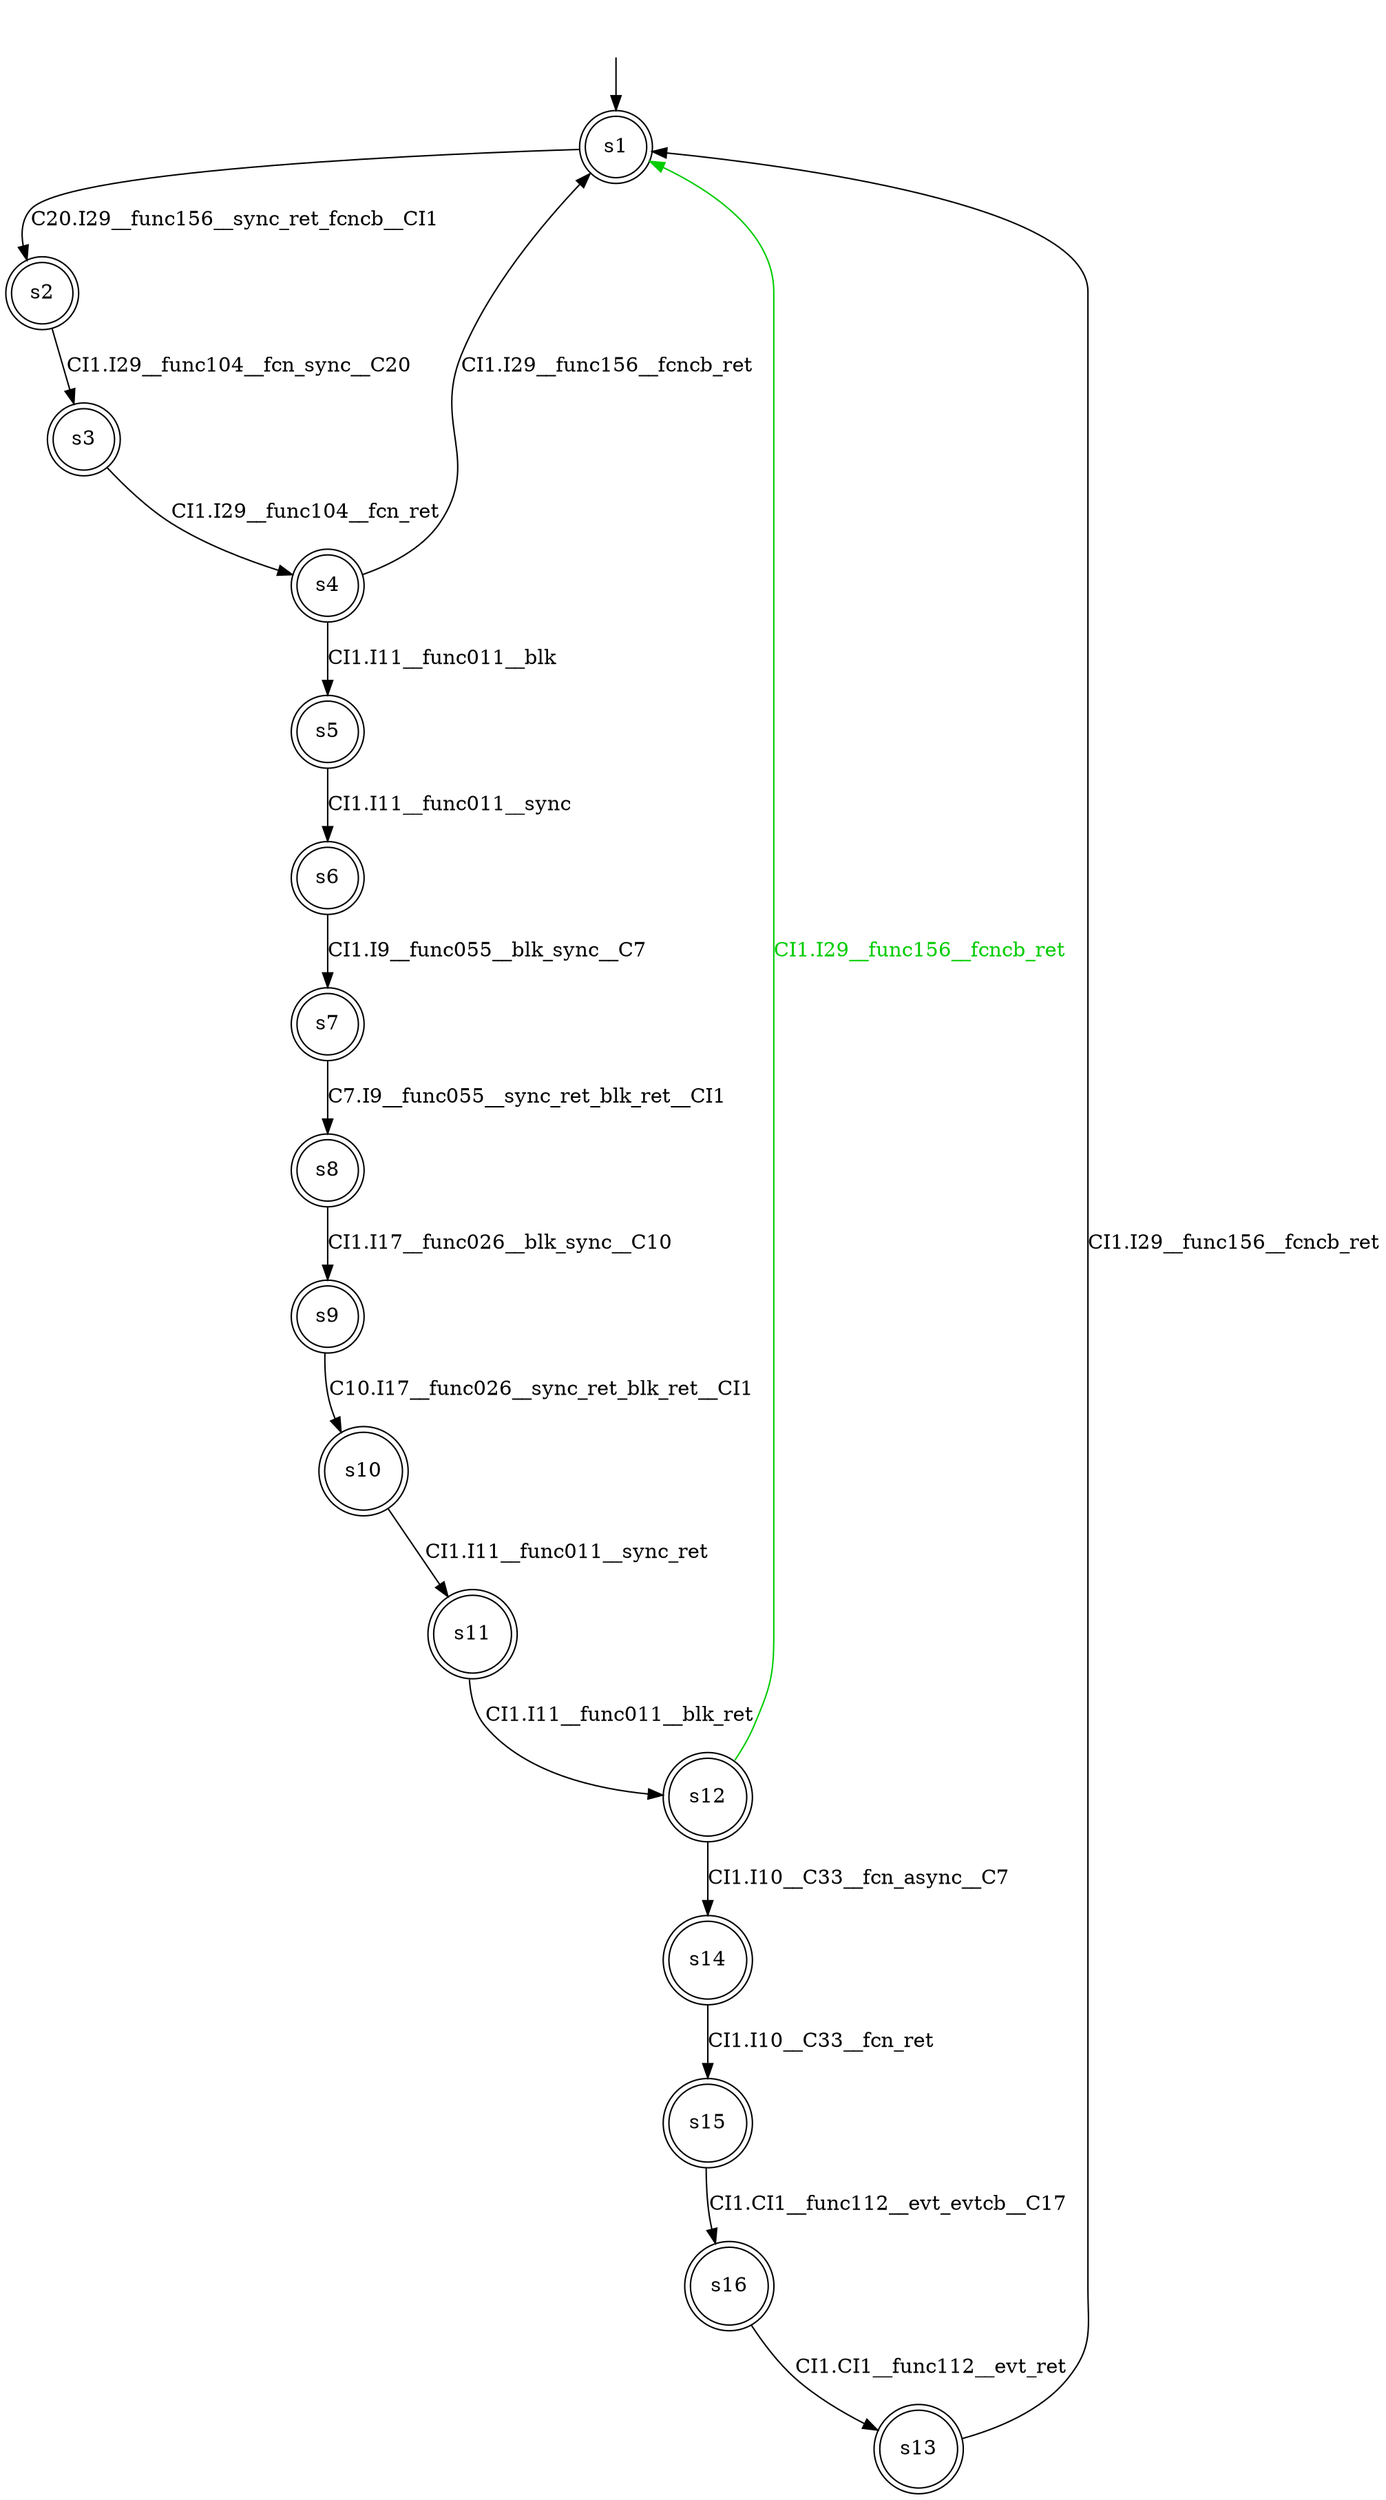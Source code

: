 digraph diffautomaton {
	1 [label=<s1> shape="doublecircle"];
	2 [label=<s2> shape="doublecircle"];
	3 [label=<s3> shape="doublecircle"];
	4 [label=<s4> shape="doublecircle"];
	5 [label=<s5> shape="doublecircle"];
	6 [label=<s6> shape="doublecircle"];
	7 [label=<s7> shape="doublecircle"];
	8 [label=<s8> shape="doublecircle"];
	9 [label=<s9> shape="doublecircle"];
	10 [label=<s10> shape="doublecircle"];
	11 [label=<s11> shape="doublecircle"];
	12 [label=<s12> shape="doublecircle"];
	13 [label=<s13> shape="doublecircle"];
	14 [label=<s14> shape="doublecircle"];
	15 [label=<s15> shape="doublecircle"];
	16 [label=<s16> shape="doublecircle"];
	__init1 [label=<> shape="none"];
	__init1 -> 1;
	1 -> 2 [label=<<font color="#000000">C20.I29__func156__sync_ret_fcncb__CI1</font>> id="1-0-2"];
	2 -> 3 [label=<<font color="#000000">CI1.I29__func104__fcn_sync__C20</font>> id="2-0-3"];
	3 -> 4 [label=<<font color="#000000">CI1.I29__func104__fcn_ret</font>> id="3-0-4"];
	4 -> 5 [label=<<font color="#000000">CI1.I11__func011__blk</font>> id="4-0-5"];
	4 -> 1 [label=<<font color="#000000">CI1.I29__func156__fcncb_ret</font>> id="4-1-1"];
	5 -> 6 [label=<<font color="#000000">CI1.I11__func011__sync</font>> id="5-0-6"];
	6 -> 7 [label=<<font color="#000000">CI1.I9__func055__blk_sync__C7</font>> id="6-0-7"];
	7 -> 8 [label=<<font color="#000000">C7.I9__func055__sync_ret_blk_ret__CI1</font>> id="7-0-8"];
	8 -> 9 [label=<<font color="#000000">CI1.I17__func026__blk_sync__C10</font>> id="8-0-9"];
	9 -> 10 [label=<<font color="#000000">C10.I17__func026__sync_ret_blk_ret__CI1</font>> id="9-0-10"];
	10 -> 11 [label=<<font color="#000000">CI1.I11__func011__sync_ret</font>> id="10-0-11"];
	11 -> 12 [label=<<font color="#000000">CI1.I11__func011__blk_ret</font>> id="11-0-12"];
	12 -> 14 [label=<<font color="#000000">CI1.I10__C33__fcn_async__C7</font>> id="12-0-14"];
	12 -> 1 [label=<<font color="#00cc00">CI1.I29__func156__fcncb_ret</font>> color="#00cc00" id="12-1-1"];
	13 -> 1 [label=<<font color="#000000">CI1.I29__func156__fcncb_ret</font>> id="13-0-1"];
	14 -> 15 [label=<<font color="#000000">CI1.I10__C33__fcn_ret</font>> id="14-0-15"];
	15 -> 16 [label=<<font color="#000000">CI1.CI1__func112__evt_evtcb__C17</font>> id="15-0-16"];
	16 -> 13 [label=<<font color="#000000">CI1.CI1__func112__evt_ret</font>> id="16-0-13"];
}

